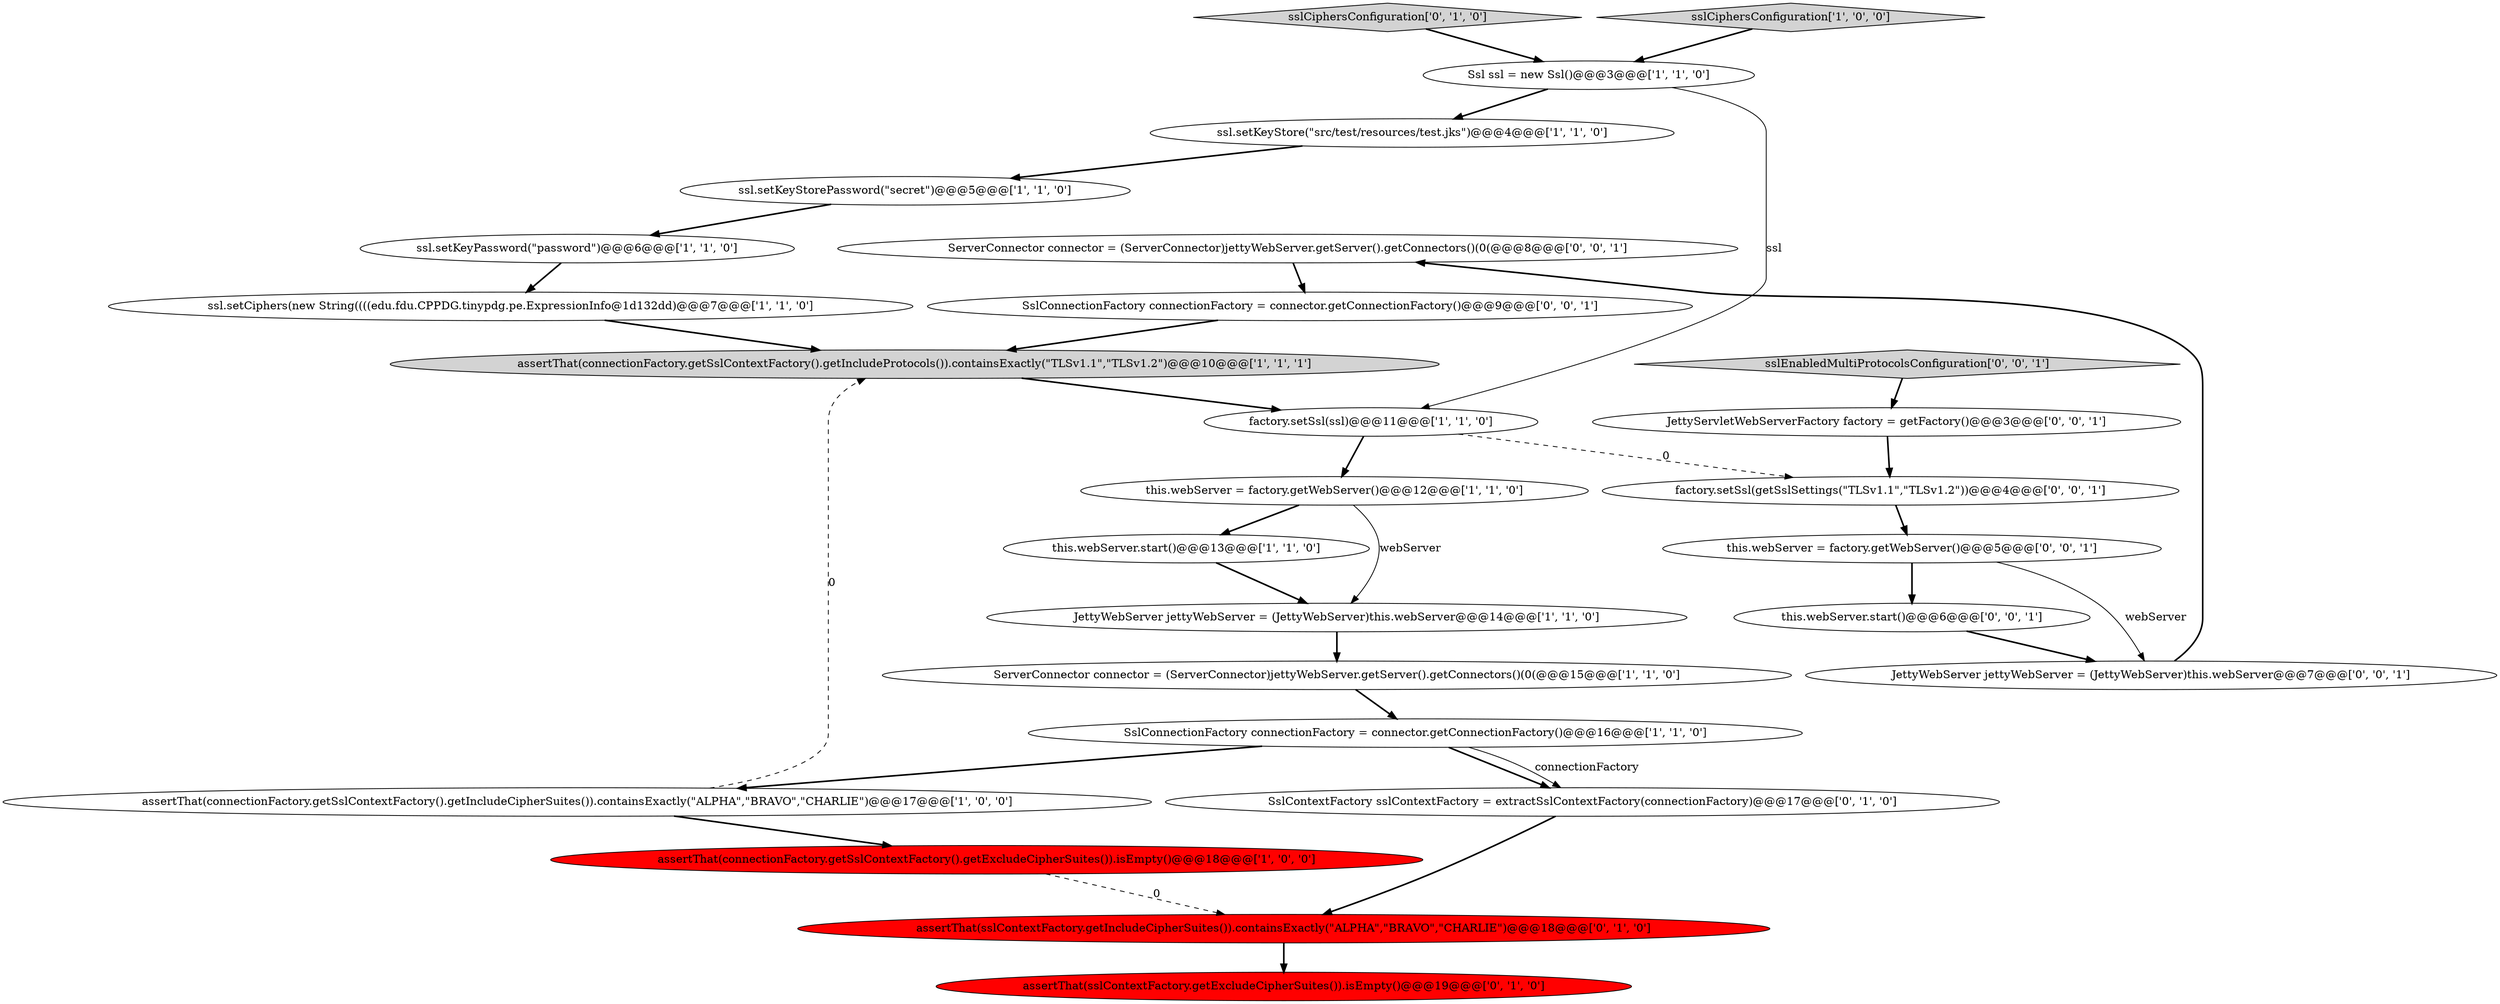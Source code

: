 digraph {
26 [style = filled, label = "ServerConnector connector = (ServerConnector)jettyWebServer.getServer().getConnectors()(0(@@@8@@@['0', '0', '1']", fillcolor = white, shape = ellipse image = "AAA0AAABBB3BBB"];
0 [style = filled, label = "assertThat(connectionFactory.getSslContextFactory().getIncludeProtocols()).containsExactly(\"TLSv1.1\",\"TLSv1.2\")@@@10@@@['1', '1', '1']", fillcolor = lightgray, shape = ellipse image = "AAA0AAABBB1BBB"];
9 [style = filled, label = "ssl.setKeyPassword(\"password\")@@@6@@@['1', '1', '0']", fillcolor = white, shape = ellipse image = "AAA0AAABBB1BBB"];
10 [style = filled, label = "assertThat(connectionFactory.getSslContextFactory().getIncludeCipherSuites()).containsExactly(\"ALPHA\",\"BRAVO\",\"CHARLIE\")@@@17@@@['1', '0', '0']", fillcolor = white, shape = ellipse image = "AAA0AAABBB1BBB"];
14 [style = filled, label = "ssl.setCiphers(new String((((edu.fdu.CPPDG.tinypdg.pe.ExpressionInfo@1d132dd)@@@7@@@['1', '1', '0']", fillcolor = white, shape = ellipse image = "AAA0AAABBB1BBB"];
22 [style = filled, label = "factory.setSsl(getSslSettings(\"TLSv1.1\",\"TLSv1.2\"))@@@4@@@['0', '0', '1']", fillcolor = white, shape = ellipse image = "AAA0AAABBB3BBB"];
11 [style = filled, label = "ssl.setKeyStorePassword(\"secret\")@@@5@@@['1', '1', '0']", fillcolor = white, shape = ellipse image = "AAA0AAABBB1BBB"];
1 [style = filled, label = "ServerConnector connector = (ServerConnector)jettyWebServer.getServer().getConnectors()(0(@@@15@@@['1', '1', '0']", fillcolor = white, shape = ellipse image = "AAA0AAABBB1BBB"];
7 [style = filled, label = "JettyWebServer jettyWebServer = (JettyWebServer)this.webServer@@@14@@@['1', '1', '0']", fillcolor = white, shape = ellipse image = "AAA0AAABBB1BBB"];
18 [style = filled, label = "assertThat(sslContextFactory.getIncludeCipherSuites()).containsExactly(\"ALPHA\",\"BRAVO\",\"CHARLIE\")@@@18@@@['0', '1', '0']", fillcolor = red, shape = ellipse image = "AAA1AAABBB2BBB"];
17 [style = filled, label = "SslContextFactory sslContextFactory = extractSslContextFactory(connectionFactory)@@@17@@@['0', '1', '0']", fillcolor = white, shape = ellipse image = "AAA0AAABBB2BBB"];
21 [style = filled, label = "JettyServletWebServerFactory factory = getFactory()@@@3@@@['0', '0', '1']", fillcolor = white, shape = ellipse image = "AAA0AAABBB3BBB"];
13 [style = filled, label = "Ssl ssl = new Ssl()@@@3@@@['1', '1', '0']", fillcolor = white, shape = ellipse image = "AAA0AAABBB1BBB"];
3 [style = filled, label = "this.webServer.start()@@@13@@@['1', '1', '0']", fillcolor = white, shape = ellipse image = "AAA0AAABBB1BBB"];
25 [style = filled, label = "SslConnectionFactory connectionFactory = connector.getConnectionFactory()@@@9@@@['0', '0', '1']", fillcolor = white, shape = ellipse image = "AAA0AAABBB3BBB"];
15 [style = filled, label = "sslCiphersConfiguration['0', '1', '0']", fillcolor = lightgray, shape = diamond image = "AAA0AAABBB2BBB"];
4 [style = filled, label = "sslCiphersConfiguration['1', '0', '0']", fillcolor = lightgray, shape = diamond image = "AAA0AAABBB1BBB"];
20 [style = filled, label = "this.webServer = factory.getWebServer()@@@5@@@['0', '0', '1']", fillcolor = white, shape = ellipse image = "AAA0AAABBB3BBB"];
19 [style = filled, label = "sslEnabledMultiProtocolsConfiguration['0', '0', '1']", fillcolor = lightgray, shape = diamond image = "AAA0AAABBB3BBB"];
16 [style = filled, label = "assertThat(sslContextFactory.getExcludeCipherSuites()).isEmpty()@@@19@@@['0', '1', '0']", fillcolor = red, shape = ellipse image = "AAA1AAABBB2BBB"];
23 [style = filled, label = "JettyWebServer jettyWebServer = (JettyWebServer)this.webServer@@@7@@@['0', '0', '1']", fillcolor = white, shape = ellipse image = "AAA0AAABBB3BBB"];
12 [style = filled, label = "assertThat(connectionFactory.getSslContextFactory().getExcludeCipherSuites()).isEmpty()@@@18@@@['1', '0', '0']", fillcolor = red, shape = ellipse image = "AAA1AAABBB1BBB"];
24 [style = filled, label = "this.webServer.start()@@@6@@@['0', '0', '1']", fillcolor = white, shape = ellipse image = "AAA0AAABBB3BBB"];
8 [style = filled, label = "ssl.setKeyStore(\"src/test/resources/test.jks\")@@@4@@@['1', '1', '0']", fillcolor = white, shape = ellipse image = "AAA0AAABBB1BBB"];
5 [style = filled, label = "factory.setSsl(ssl)@@@11@@@['1', '1', '0']", fillcolor = white, shape = ellipse image = "AAA0AAABBB1BBB"];
2 [style = filled, label = "SslConnectionFactory connectionFactory = connector.getConnectionFactory()@@@16@@@['1', '1', '0']", fillcolor = white, shape = ellipse image = "AAA0AAABBB1BBB"];
6 [style = filled, label = "this.webServer = factory.getWebServer()@@@12@@@['1', '1', '0']", fillcolor = white, shape = ellipse image = "AAA0AAABBB1BBB"];
2->17 [style = bold, label=""];
25->0 [style = bold, label=""];
6->3 [style = bold, label=""];
15->13 [style = bold, label=""];
7->1 [style = bold, label=""];
2->17 [style = solid, label="connectionFactory"];
13->5 [style = solid, label="ssl"];
26->25 [style = bold, label=""];
4->13 [style = bold, label=""];
23->26 [style = bold, label=""];
11->9 [style = bold, label=""];
2->10 [style = bold, label=""];
6->7 [style = solid, label="webServer"];
10->0 [style = dashed, label="0"];
5->6 [style = bold, label=""];
14->0 [style = bold, label=""];
22->20 [style = bold, label=""];
3->7 [style = bold, label=""];
21->22 [style = bold, label=""];
10->12 [style = bold, label=""];
9->14 [style = bold, label=""];
12->18 [style = dashed, label="0"];
1->2 [style = bold, label=""];
19->21 [style = bold, label=""];
5->22 [style = dashed, label="0"];
20->23 [style = solid, label="webServer"];
13->8 [style = bold, label=""];
20->24 [style = bold, label=""];
8->11 [style = bold, label=""];
17->18 [style = bold, label=""];
0->5 [style = bold, label=""];
24->23 [style = bold, label=""];
18->16 [style = bold, label=""];
}
